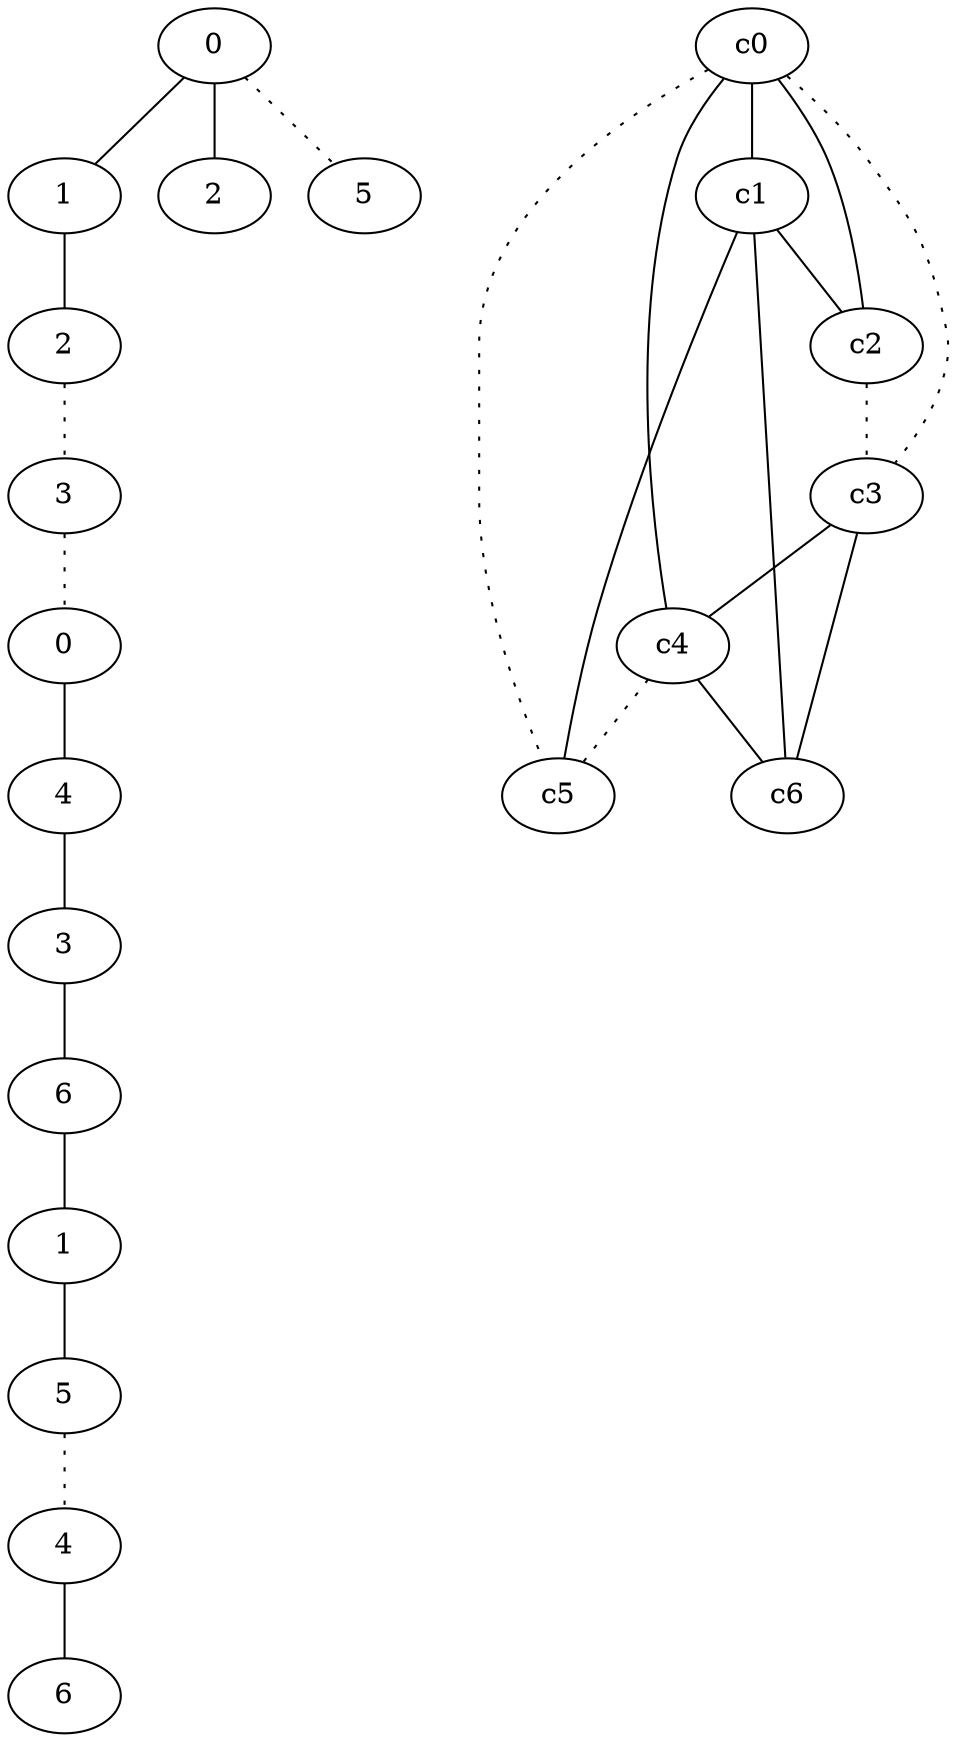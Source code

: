 graph {
a0[label=0];
a1[label=1];
a2[label=2];
a3[label=3];
a4[label=0];
a5[label=4];
a6[label=3];
a7[label=6];
a8[label=1];
a9[label=5];
a10[label=4];
a11[label=6];
a12[label=2];
a13[label=5];
a0 -- a1;
a0 -- a12;
a0 -- a13 [style=dotted];
a1 -- a2;
a2 -- a3 [style=dotted];
a3 -- a4 [style=dotted];
a4 -- a5;
a5 -- a6;
a6 -- a7;
a7 -- a8;
a8 -- a9;
a9 -- a10 [style=dotted];
a10 -- a11;
c0 -- c1;
c0 -- c2;
c0 -- c3 [style=dotted];
c0 -- c4;
c0 -- c5 [style=dotted];
c1 -- c2;
c1 -- c5;
c1 -- c6;
c2 -- c3 [style=dotted];
c3 -- c4;
c3 -- c6;
c4 -- c5 [style=dotted];
c4 -- c6;
}

